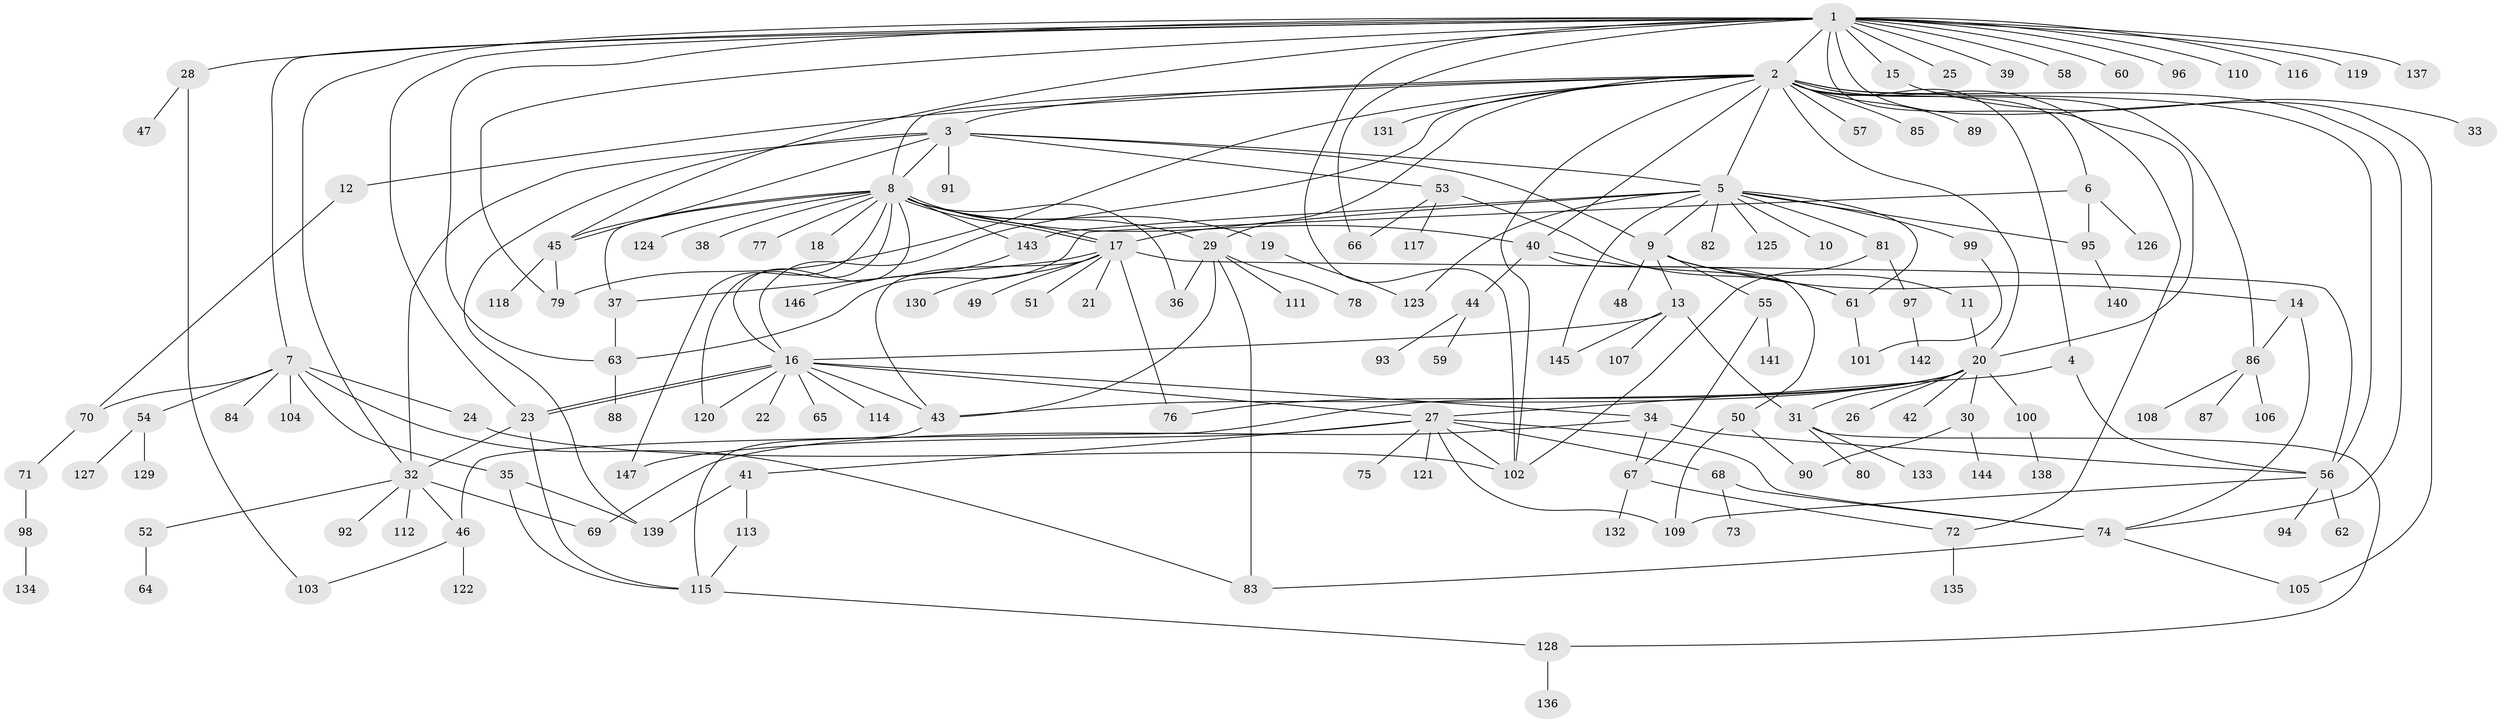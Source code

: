 // coarse degree distribution, {22: 0.0136986301369863, 19: 0.0136986301369863, 8: 0.0410958904109589, 3: 0.1506849315068493, 14: 0.0273972602739726, 16: 0.0136986301369863, 1: 0.4931506849315068, 9: 0.0136986301369863, 2: 0.1095890410958904, 4: 0.0136986301369863, 11: 0.0136986301369863, 5: 0.0410958904109589, 10: 0.0136986301369863, 7: 0.0136986301369863, 6: 0.0273972602739726}
// Generated by graph-tools (version 1.1) at 2025/18/03/04/25 18:18:18]
// undirected, 147 vertices, 214 edges
graph export_dot {
graph [start="1"]
  node [color=gray90,style=filled];
  1;
  2;
  3;
  4;
  5;
  6;
  7;
  8;
  9;
  10;
  11;
  12;
  13;
  14;
  15;
  16;
  17;
  18;
  19;
  20;
  21;
  22;
  23;
  24;
  25;
  26;
  27;
  28;
  29;
  30;
  31;
  32;
  33;
  34;
  35;
  36;
  37;
  38;
  39;
  40;
  41;
  42;
  43;
  44;
  45;
  46;
  47;
  48;
  49;
  50;
  51;
  52;
  53;
  54;
  55;
  56;
  57;
  58;
  59;
  60;
  61;
  62;
  63;
  64;
  65;
  66;
  67;
  68;
  69;
  70;
  71;
  72;
  73;
  74;
  75;
  76;
  77;
  78;
  79;
  80;
  81;
  82;
  83;
  84;
  85;
  86;
  87;
  88;
  89;
  90;
  91;
  92;
  93;
  94;
  95;
  96;
  97;
  98;
  99;
  100;
  101;
  102;
  103;
  104;
  105;
  106;
  107;
  108;
  109;
  110;
  111;
  112;
  113;
  114;
  115;
  116;
  117;
  118;
  119;
  120;
  121;
  122;
  123;
  124;
  125;
  126;
  127;
  128;
  129;
  130;
  131;
  132;
  133;
  134;
  135;
  136;
  137;
  138;
  139;
  140;
  141;
  142;
  143;
  144;
  145;
  146;
  147;
  1 -- 2;
  1 -- 7;
  1 -- 15;
  1 -- 20;
  1 -- 23;
  1 -- 25;
  1 -- 28;
  1 -- 32;
  1 -- 39;
  1 -- 45;
  1 -- 58;
  1 -- 60;
  1 -- 63;
  1 -- 66;
  1 -- 79;
  1 -- 96;
  1 -- 102;
  1 -- 105;
  1 -- 110;
  1 -- 116;
  1 -- 119;
  1 -- 137;
  2 -- 3;
  2 -- 4;
  2 -- 5;
  2 -- 6;
  2 -- 8;
  2 -- 12;
  2 -- 16;
  2 -- 20;
  2 -- 29;
  2 -- 40;
  2 -- 56;
  2 -- 57;
  2 -- 72;
  2 -- 74;
  2 -- 79;
  2 -- 85;
  2 -- 86;
  2 -- 89;
  2 -- 102;
  2 -- 131;
  3 -- 5;
  3 -- 8;
  3 -- 9;
  3 -- 32;
  3 -- 45;
  3 -- 53;
  3 -- 91;
  3 -- 139;
  4 -- 27;
  4 -- 56;
  5 -- 9;
  5 -- 10;
  5 -- 17;
  5 -- 61;
  5 -- 81;
  5 -- 82;
  5 -- 95;
  5 -- 99;
  5 -- 123;
  5 -- 125;
  5 -- 143;
  5 -- 145;
  6 -- 63;
  6 -- 95;
  6 -- 126;
  7 -- 24;
  7 -- 35;
  7 -- 54;
  7 -- 70;
  7 -- 83;
  7 -- 84;
  7 -- 104;
  8 -- 16;
  8 -- 17;
  8 -- 17;
  8 -- 18;
  8 -- 19;
  8 -- 29;
  8 -- 36;
  8 -- 37;
  8 -- 38;
  8 -- 40;
  8 -- 45;
  8 -- 77;
  8 -- 120;
  8 -- 124;
  8 -- 143;
  8 -- 147;
  9 -- 11;
  9 -- 13;
  9 -- 14;
  9 -- 48;
  9 -- 55;
  11 -- 20;
  12 -- 70;
  13 -- 16;
  13 -- 31;
  13 -- 107;
  13 -- 145;
  14 -- 74;
  14 -- 86;
  15 -- 33;
  16 -- 22;
  16 -- 23;
  16 -- 23;
  16 -- 27;
  16 -- 34;
  16 -- 43;
  16 -- 65;
  16 -- 114;
  16 -- 120;
  17 -- 21;
  17 -- 37;
  17 -- 43;
  17 -- 49;
  17 -- 51;
  17 -- 56;
  17 -- 76;
  17 -- 130;
  19 -- 123;
  20 -- 26;
  20 -- 30;
  20 -- 31;
  20 -- 42;
  20 -- 43;
  20 -- 46;
  20 -- 76;
  20 -- 100;
  23 -- 32;
  23 -- 115;
  24 -- 102;
  27 -- 41;
  27 -- 68;
  27 -- 74;
  27 -- 75;
  27 -- 102;
  27 -- 109;
  27 -- 121;
  27 -- 147;
  28 -- 47;
  28 -- 103;
  29 -- 36;
  29 -- 43;
  29 -- 78;
  29 -- 83;
  29 -- 111;
  30 -- 90;
  30 -- 144;
  31 -- 80;
  31 -- 128;
  31 -- 133;
  32 -- 46;
  32 -- 52;
  32 -- 69;
  32 -- 92;
  32 -- 112;
  34 -- 56;
  34 -- 67;
  34 -- 69;
  35 -- 115;
  35 -- 139;
  37 -- 63;
  40 -- 44;
  40 -- 50;
  40 -- 61;
  41 -- 113;
  41 -- 139;
  43 -- 115;
  44 -- 59;
  44 -- 93;
  45 -- 79;
  45 -- 118;
  46 -- 103;
  46 -- 122;
  50 -- 90;
  50 -- 109;
  52 -- 64;
  53 -- 61;
  53 -- 66;
  53 -- 117;
  54 -- 127;
  54 -- 129;
  55 -- 67;
  55 -- 141;
  56 -- 62;
  56 -- 94;
  56 -- 109;
  61 -- 101;
  63 -- 88;
  67 -- 72;
  67 -- 132;
  68 -- 73;
  68 -- 74;
  70 -- 71;
  71 -- 98;
  72 -- 135;
  74 -- 83;
  74 -- 105;
  81 -- 97;
  81 -- 102;
  86 -- 87;
  86 -- 106;
  86 -- 108;
  95 -- 140;
  97 -- 142;
  98 -- 134;
  99 -- 101;
  100 -- 138;
  113 -- 115;
  115 -- 128;
  128 -- 136;
  143 -- 146;
}
